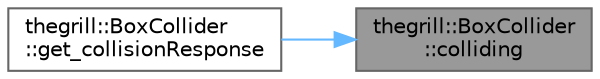 digraph "thegrill::BoxCollider::colliding"
{
 // LATEX_PDF_SIZE
  bgcolor="transparent";
  edge [fontname=Helvetica,fontsize=10,labelfontname=Helvetica,labelfontsize=10];
  node [fontname=Helvetica,fontsize=10,shape=box,height=0.2,width=0.4];
  rankdir="RL";
  Node1 [id="Node000001",label="thegrill::BoxCollider\l::colliding",height=0.2,width=0.4,color="gray40", fillcolor="grey60", style="filled", fontcolor="black",tooltip="Checks for a collision with another BoxCollider."];
  Node1 -> Node2 [id="edge2_Node000001_Node000002",dir="back",color="steelblue1",style="solid",tooltip=" "];
  Node2 [id="Node000002",label="thegrill::BoxCollider\l::get_collisionResponse",height=0.2,width=0.4,color="grey40", fillcolor="white", style="filled",URL="$structthegrill_1_1_box_collider.html#ab7e6b3189b59618f5ee783f2bdfe8846",tooltip="Calculates the collision response vector when colliding with another BoxCollider."];
}
